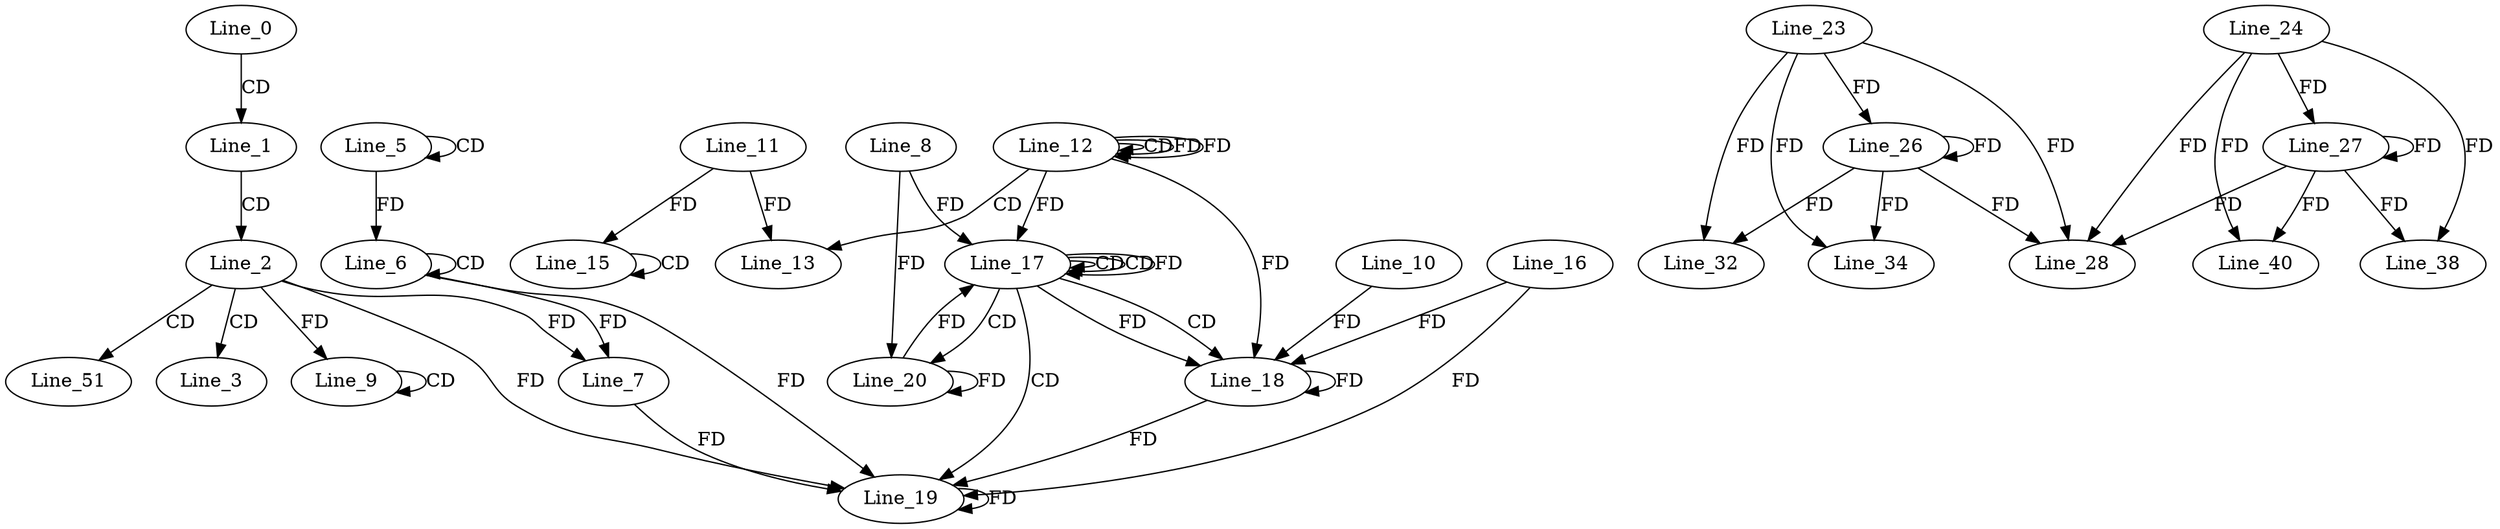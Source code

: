 digraph G {
  Line_0;
  Line_1;
  Line_2;
  Line_3;
  Line_5;
  Line_5;
  Line_6;
  Line_6;
  Line_7;
  Line_7;
  Line_9;
  Line_9;
  Line_12;
  Line_12;
  Line_12;
  Line_13;
  Line_11;
  Line_13;
  Line_15;
  Line_15;
  Line_17;
  Line_17;
  Line_17;
  Line_8;
  Line_17;
  Line_17;
  Line_18;
  Line_16;
  Line_10;
  Line_18;
  Line_19;
  Line_7;
  Line_19;
  Line_19;
  Line_20;
  Line_23;
  Line_26;
  Line_26;
  Line_24;
  Line_27;
  Line_27;
  Line_28;
  Line_28;
  Line_32;
  Line_34;
  Line_38;
  Line_40;
  Line_51;
  Line_0 -> Line_1 [ label="CD" ];
  Line_1 -> Line_2 [ label="CD" ];
  Line_2 -> Line_3 [ label="CD" ];
  Line_5 -> Line_5 [ label="CD" ];
  Line_6 -> Line_6 [ label="CD" ];
  Line_5 -> Line_6 [ label="FD" ];
  Line_2 -> Line_7 [ label="FD" ];
  Line_6 -> Line_7 [ label="FD" ];
  Line_9 -> Line_9 [ label="CD" ];
  Line_2 -> Line_9 [ label="FD" ];
  Line_12 -> Line_12 [ label="CD" ];
  Line_12 -> Line_12 [ label="FD" ];
  Line_12 -> Line_13 [ label="CD" ];
  Line_11 -> Line_13 [ label="FD" ];
  Line_15 -> Line_15 [ label="CD" ];
  Line_11 -> Line_15 [ label="FD" ];
  Line_17 -> Line_17 [ label="CD" ];
  Line_17 -> Line_17 [ label="CD" ];
  Line_8 -> Line_17 [ label="FD" ];
  Line_17 -> Line_17 [ label="FD" ];
  Line_12 -> Line_17 [ label="FD" ];
  Line_17 -> Line_18 [ label="CD" ];
  Line_18 -> Line_18 [ label="FD" ];
  Line_16 -> Line_18 [ label="FD" ];
  Line_10 -> Line_18 [ label="FD" ];
  Line_17 -> Line_18 [ label="FD" ];
  Line_12 -> Line_18 [ label="FD" ];
  Line_17 -> Line_19 [ label="CD" ];
  Line_19 -> Line_19 [ label="FD" ];
  Line_7 -> Line_19 [ label="FD" ];
  Line_18 -> Line_19 [ label="FD" ];
  Line_16 -> Line_19 [ label="FD" ];
  Line_2 -> Line_19 [ label="FD" ];
  Line_6 -> Line_19 [ label="FD" ];
  Line_17 -> Line_20 [ label="CD" ];
  Line_20 -> Line_20 [ label="FD" ];
  Line_8 -> Line_20 [ label="FD" ];
  Line_23 -> Line_26 [ label="FD" ];
  Line_26 -> Line_26 [ label="FD" ];
  Line_24 -> Line_27 [ label="FD" ];
  Line_27 -> Line_27 [ label="FD" ];
  Line_23 -> Line_28 [ label="FD" ];
  Line_26 -> Line_28 [ label="FD" ];
  Line_24 -> Line_28 [ label="FD" ];
  Line_27 -> Line_28 [ label="FD" ];
  Line_23 -> Line_32 [ label="FD" ];
  Line_26 -> Line_32 [ label="FD" ];
  Line_23 -> Line_34 [ label="FD" ];
  Line_26 -> Line_34 [ label="FD" ];
  Line_24 -> Line_38 [ label="FD" ];
  Line_27 -> Line_38 [ label="FD" ];
  Line_24 -> Line_40 [ label="FD" ];
  Line_27 -> Line_40 [ label="FD" ];
  Line_2 -> Line_51 [ label="CD" ];
  Line_12 -> Line_12 [ label="FD" ];
  Line_20 -> Line_17 [ label="FD" ];
}
